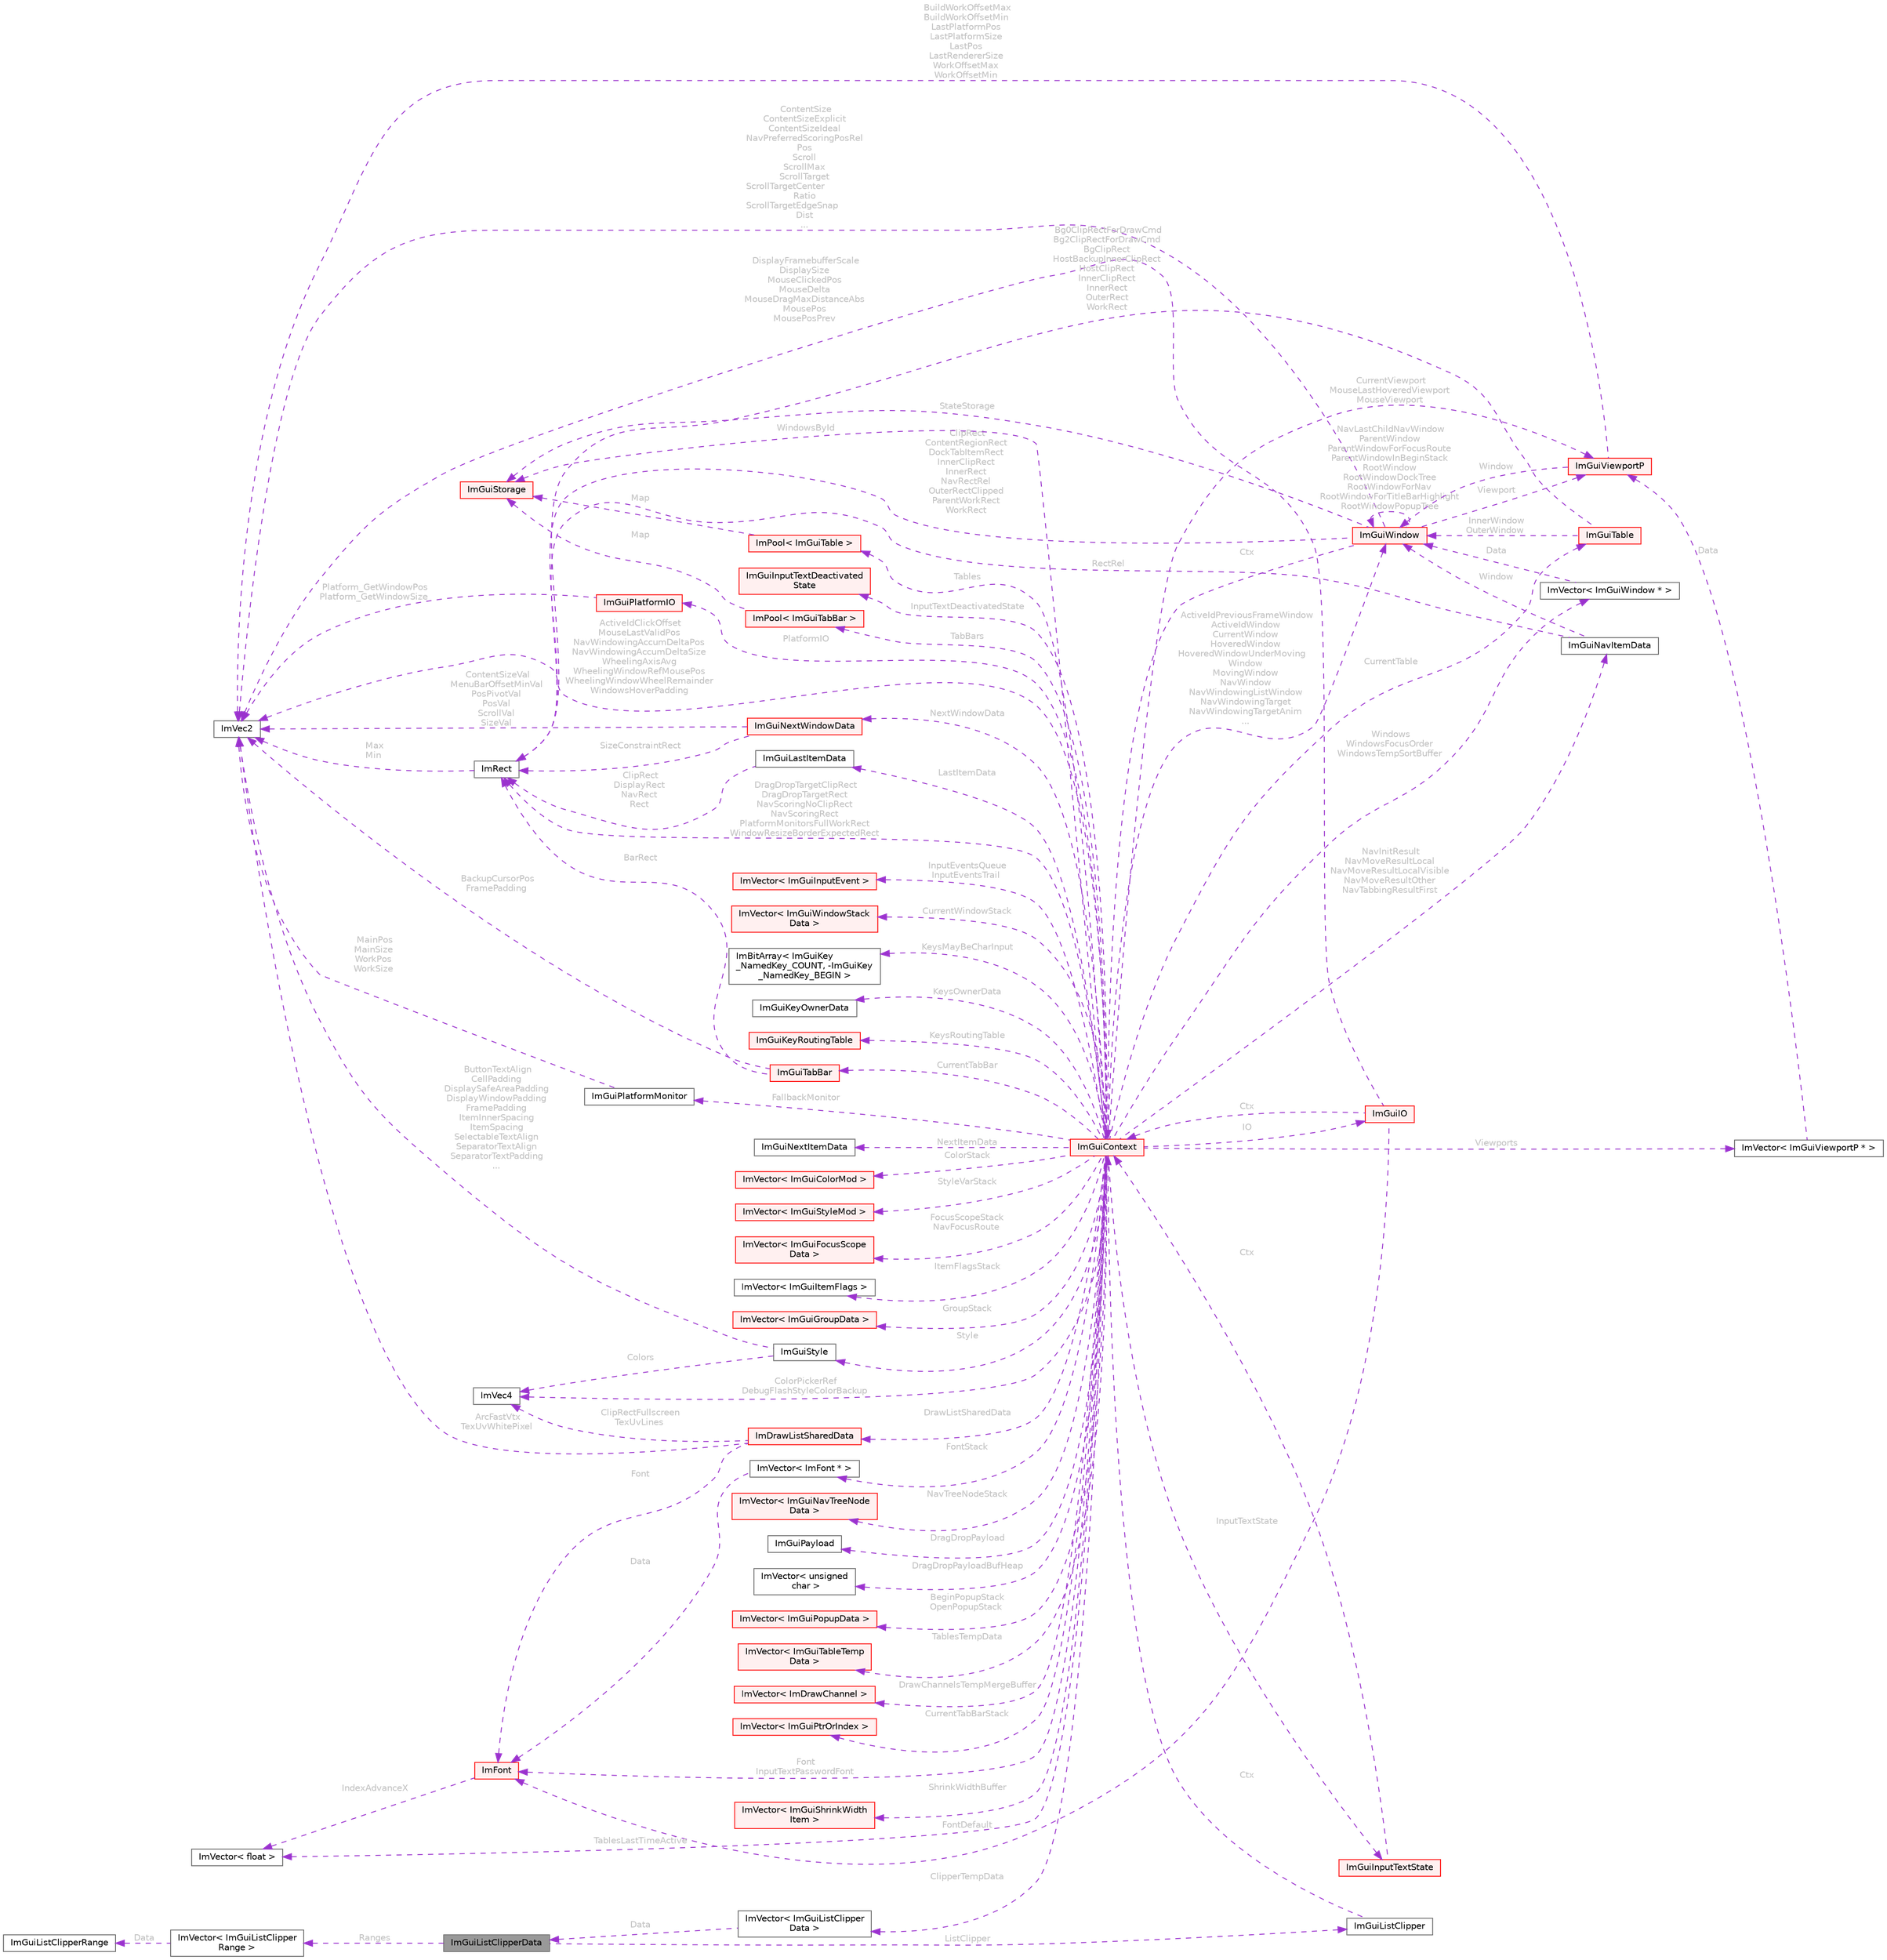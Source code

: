 digraph "ImGuiListClipperData"
{
 // LATEX_PDF_SIZE
  bgcolor="transparent";
  edge [fontname=Helvetica,fontsize=10,labelfontname=Helvetica,labelfontsize=10];
  node [fontname=Helvetica,fontsize=10,shape=box,height=0.2,width=0.4];
  rankdir="LR";
  Node1 [id="Node000001",label="ImGuiListClipperData",height=0.2,width=0.4,color="gray40", fillcolor="grey60", style="filled", fontcolor="black",tooltip=" "];
  Node2 -> Node1 [id="edge86_Node000001_Node000002",dir="back",color="darkorchid3",style="dashed",tooltip=" ",label=" ListClipper",fontcolor="grey" ];
  Node2 [id="Node000002",label="ImGuiListClipper",height=0.2,width=0.4,color="gray40", fillcolor="white", style="filled",URL="$struct_im_gui_list_clipper.html",tooltip=" "];
  Node3 -> Node2 [id="edge87_Node000002_Node000003",dir="back",color="darkorchid3",style="dashed",tooltip=" ",label=" Ctx",fontcolor="grey" ];
  Node3 [id="Node000003",label="ImGuiContext",height=0.2,width=0.4,color="red", fillcolor="#FFF0F0", style="filled",URL="$struct_im_gui_context.html",tooltip=" "];
  Node4 -> Node3 [id="edge88_Node000003_Node000004",dir="back",color="darkorchid3",style="dashed",tooltip=" ",label=" IO",fontcolor="grey" ];
  Node4 [id="Node000004",label="ImGuiIO",height=0.2,width=0.4,color="red", fillcolor="#FFF0F0", style="filled",URL="$struct_im_gui_i_o.html",tooltip=" "];
  Node5 -> Node4 [id="edge89_Node000004_Node000005",dir="back",color="darkorchid3",style="dashed",tooltip=" ",label=" DisplayFramebufferScale\nDisplaySize\nMouseClickedPos\nMouseDelta\nMouseDragMaxDistanceAbs\nMousePos\nMousePosPrev",fontcolor="grey" ];
  Node5 [id="Node000005",label="ImVec2",height=0.2,width=0.4,color="gray40", fillcolor="white", style="filled",URL="$struct_im_vec2.html",tooltip=" "];
  Node8 -> Node4 [id="edge90_Node000004_Node000008",dir="back",color="darkorchid3",style="dashed",tooltip=" ",label=" FontDefault",fontcolor="grey" ];
  Node8 [id="Node000008",label="ImFont",height=0.2,width=0.4,color="red", fillcolor="#FFF0F0", style="filled",URL="$struct_im_font.html",tooltip=" "];
  Node9 -> Node8 [id="edge91_Node000008_Node000009",dir="back",color="darkorchid3",style="dashed",tooltip=" ",label=" IndexAdvanceX",fontcolor="grey" ];
  Node9 [id="Node000009",label="ImVector\< float \>",height=0.2,width=0.4,color="gray40", fillcolor="white", style="filled",URL="$struct_im_vector.html",tooltip=" "];
  Node3 -> Node4 [id="edge92_Node000004_Node000003",dir="back",color="darkorchid3",style="dashed",tooltip=" ",label=" Ctx",fontcolor="grey" ];
  Node20 -> Node3 [id="edge93_Node000003_Node000020",dir="back",color="darkorchid3",style="dashed",tooltip=" ",label=" PlatformIO",fontcolor="grey" ];
  Node20 [id="Node000020",label="ImGuiPlatformIO",height=0.2,width=0.4,color="red", fillcolor="#FFF0F0", style="filled",URL="$struct_im_gui_platform_i_o.html",tooltip=" "];
  Node5 -> Node20 [id="edge94_Node000020_Node000005",dir="back",color="darkorchid3",style="dashed",tooltip=" ",label=" Platform_GetWindowPos\nPlatform_GetWindowSize",fontcolor="grey" ];
  Node41 -> Node3 [id="edge95_Node000003_Node000041",dir="back",color="darkorchid3",style="dashed",tooltip=" ",label=" Style",fontcolor="grey" ];
  Node41 [id="Node000041",label="ImGuiStyle",height=0.2,width=0.4,color="gray40", fillcolor="white", style="filled",URL="$struct_im_gui_style.html",tooltip=" "];
  Node5 -> Node41 [id="edge96_Node000041_Node000005",dir="back",color="darkorchid3",style="dashed",tooltip=" ",label=" ButtonTextAlign\nCellPadding\nDisplaySafeAreaPadding\nDisplayWindowPadding\nFramePadding\nItemInnerSpacing\nItemSpacing\nSelectableTextAlign\nSeparatorTextAlign\nSeparatorTextPadding\n...",fontcolor="grey" ];
  Node17 -> Node41 [id="edge97_Node000041_Node000017",dir="back",color="darkorchid3",style="dashed",tooltip=" ",label=" Colors",fontcolor="grey" ];
  Node17 [id="Node000017",label="ImVec4",height=0.2,width=0.4,color="gray40", fillcolor="white", style="filled",URL="$struct_im_vec4.html",tooltip=" "];
  Node8 -> Node3 [id="edge98_Node000003_Node000008",dir="back",color="darkorchid3",style="dashed",tooltip=" ",label=" Font\nInputTextPasswordFont",fontcolor="grey" ];
  Node33 -> Node3 [id="edge99_Node000003_Node000033",dir="back",color="darkorchid3",style="dashed",tooltip=" ",label=" DrawListSharedData",fontcolor="grey" ];
  Node33 [id="Node000033",label="ImDrawListSharedData",height=0.2,width=0.4,color="red", fillcolor="#FFF0F0", style="filled",URL="$struct_im_draw_list_shared_data.html",tooltip=" "];
  Node5 -> Node33 [id="edge100_Node000033_Node000005",dir="back",color="darkorchid3",style="dashed",tooltip=" ",label=" ArcFastVtx\nTexUvWhitePixel",fontcolor="grey" ];
  Node8 -> Node33 [id="edge101_Node000033_Node000008",dir="back",color="darkorchid3",style="dashed",tooltip=" ",label=" Font",fontcolor="grey" ];
  Node17 -> Node33 [id="edge102_Node000033_Node000017",dir="back",color="darkorchid3",style="dashed",tooltip=" ",label=" ClipRectFullscreen\nTexUvLines",fontcolor="grey" ];
  Node42 -> Node3 [id="edge103_Node000003_Node000042",dir="back",color="darkorchid3",style="dashed",tooltip=" ",label=" InputEventsQueue\nInputEventsTrail",fontcolor="grey" ];
  Node42 [id="Node000042",label="ImVector\< ImGuiInputEvent \>",height=0.2,width=0.4,color="red", fillcolor="#FFF0F0", style="filled",URL="$struct_im_vector.html",tooltip=" "];
  Node51 -> Node3 [id="edge104_Node000003_Node000051",dir="back",color="darkorchid3",style="dashed",tooltip=" ",label=" Windows\nWindowsFocusOrder\nWindowsTempSortBuffer",fontcolor="grey" ];
  Node51 [id="Node000051",label="ImVector\< ImGuiWindow * \>",height=0.2,width=0.4,color="gray40", fillcolor="white", style="filled",URL="$struct_im_vector.html",tooltip=" "];
  Node52 -> Node51 [id="edge105_Node000051_Node000052",dir="back",color="darkorchid3",style="dashed",tooltip=" ",label=" Data",fontcolor="grey" ];
  Node52 [id="Node000052",label="ImGuiWindow",height=0.2,width=0.4,color="red", fillcolor="#FFF0F0", style="filled",URL="$struct_im_gui_window.html",tooltip=" "];
  Node3 -> Node52 [id="edge106_Node000052_Node000003",dir="back",color="darkorchid3",style="dashed",tooltip=" ",label=" Ctx",fontcolor="grey" ];
  Node54 -> Node52 [id="edge107_Node000052_Node000054",dir="back",color="darkorchid3",style="dashed",tooltip=" ",label=" Viewport",fontcolor="grey" ];
  Node54 [id="Node000054",label="ImGuiViewportP",height=0.2,width=0.4,color="red", fillcolor="#FFF0F0", style="filled",URL="$struct_im_gui_viewport_p.html",tooltip=" "];
  Node52 -> Node54 [id="edge108_Node000054_Node000052",dir="back",color="darkorchid3",style="dashed",tooltip=" ",label=" Window",fontcolor="grey" ];
  Node5 -> Node54 [id="edge109_Node000054_Node000005",dir="back",color="darkorchid3",style="dashed",tooltip=" ",label=" BuildWorkOffsetMax\nBuildWorkOffsetMin\nLastPlatformPos\nLastPlatformSize\nLastPos\nLastRendererSize\nWorkOffsetMax\nWorkOffsetMin",fontcolor="grey" ];
  Node5 -> Node52 [id="edge110_Node000052_Node000005",dir="back",color="darkorchid3",style="dashed",tooltip=" ",label=" ContentSize\nContentSizeExplicit\nContentSizeIdeal\nNavPreferredScoringPosRel\nPos\nScroll\nScrollMax\nScrollTarget\nScrollTargetCenter\lRatio\nScrollTargetEdgeSnap\lDist\n...",fontcolor="grey" ];
  Node64 -> Node52 [id="edge111_Node000052_Node000064",dir="back",color="darkorchid3",style="dashed",tooltip=" ",label=" ClipRect\nContentRegionRect\nDockTabItemRect\nInnerClipRect\nInnerRect\nNavRectRel\nOuterRectClipped\nParentWorkRect\nWorkRect",fontcolor="grey" ];
  Node64 [id="Node000064",label="ImRect",height=0.2,width=0.4,color="gray40", fillcolor="white", style="filled",URL="$struct_im_rect.html",tooltip=" "];
  Node5 -> Node64 [id="edge112_Node000064_Node000005",dir="back",color="darkorchid3",style="dashed",tooltip=" ",label=" Max\nMin",fontcolor="grey" ];
  Node60 -> Node52 [id="edge113_Node000052_Node000060",dir="back",color="darkorchid3",style="dashed",tooltip=" ",label=" StateStorage",fontcolor="grey" ];
  Node60 [id="Node000060",label="ImGuiStorage",height=0.2,width=0.4,color="red", fillcolor="#FFF0F0", style="filled",URL="$struct_im_gui_storage.html",tooltip=" "];
  Node52 -> Node52 [id="edge114_Node000052_Node000052",dir="back",color="darkorchid3",style="dashed",tooltip=" ",label=" NavLastChildNavWindow\nParentWindow\nParentWindowForFocusRoute\nParentWindowInBeginStack\nRootWindow\nRootWindowDockTree\nRootWindowForNav\nRootWindowForTitleBarHighlight\nRootWindowPopupTree",fontcolor="grey" ];
  Node76 -> Node3 [id="edge115_Node000003_Node000076",dir="back",color="darkorchid3",style="dashed",tooltip=" ",label=" CurrentWindowStack",fontcolor="grey" ];
  Node76 [id="Node000076",label="ImVector\< ImGuiWindowStack\lData \>",height=0.2,width=0.4,color="red", fillcolor="#FFF0F0", style="filled",URL="$struct_im_vector.html",tooltip=" "];
  Node60 -> Node3 [id="edge116_Node000003_Node000060",dir="back",color="darkorchid3",style="dashed",tooltip=" ",label=" WindowsById",fontcolor="grey" ];
  Node5 -> Node3 [id="edge117_Node000003_Node000005",dir="back",color="darkorchid3",style="dashed",tooltip=" ",label=" ActiveIdClickOffset\nMouseLastValidPos\nNavWindowingAccumDeltaPos\nNavWindowingAccumDeltaSize\nWheelingAxisAvg\nWheelingWindowRefMousePos\nWheelingWindowWheelRemainder\nWindowsHoverPadding",fontcolor="grey" ];
  Node52 -> Node3 [id="edge118_Node000003_Node000052",dir="back",color="darkorchid3",style="dashed",tooltip=" ",label=" ActiveIdPreviousFrameWindow\nActiveIdWindow\nCurrentWindow\nHoveredWindow\nHoveredWindowUnderMoving\lWindow\nMovingWindow\nNavWindow\nNavWindowingListWindow\nNavWindowingTarget\nNavWindowingTargetAnim\n...",fontcolor="grey" ];
  Node80 -> Node3 [id="edge119_Node000003_Node000080",dir="back",color="darkorchid3",style="dashed",tooltip=" ",label=" KeysMayBeCharInput",fontcolor="grey" ];
  Node80 [id="Node000080",label="ImBitArray\< ImGuiKey\l_NamedKey_COUNT, -ImGuiKey\l_NamedKey_BEGIN \>",height=0.2,width=0.4,color="gray40", fillcolor="white", style="filled",URL="$struct_im_bit_array.html",tooltip=" "];
  Node81 -> Node3 [id="edge120_Node000003_Node000081",dir="back",color="darkorchid3",style="dashed",tooltip=" ",label=" KeysOwnerData",fontcolor="grey" ];
  Node81 [id="Node000081",label="ImGuiKeyOwnerData",height=0.2,width=0.4,color="gray40", fillcolor="white", style="filled",URL="$struct_im_gui_key_owner_data.html",tooltip=" "];
  Node82 -> Node3 [id="edge121_Node000003_Node000082",dir="back",color="darkorchid3",style="dashed",tooltip=" ",label=" KeysRoutingTable",fontcolor="grey" ];
  Node82 [id="Node000082",label="ImGuiKeyRoutingTable",height=0.2,width=0.4,color="red", fillcolor="#FFF0F0", style="filled",URL="$struct_im_gui_key_routing_table.html",tooltip=" "];
  Node85 -> Node3 [id="edge122_Node000003_Node000085",dir="back",color="darkorchid3",style="dashed",tooltip=" ",label=" NextItemData",fontcolor="grey" ];
  Node85 [id="Node000085",label="ImGuiNextItemData",height=0.2,width=0.4,color="gray40", fillcolor="white", style="filled",URL="$struct_im_gui_next_item_data.html",tooltip=" "];
  Node78 -> Node3 [id="edge123_Node000003_Node000078",dir="back",color="darkorchid3",style="dashed",tooltip=" ",label=" LastItemData",fontcolor="grey" ];
  Node78 [id="Node000078",label="ImGuiLastItemData",height=0.2,width=0.4,color="gray40", fillcolor="white", style="filled",URL="$struct_im_gui_last_item_data.html",tooltip=" "];
  Node64 -> Node78 [id="edge124_Node000078_Node000064",dir="back",color="darkorchid3",style="dashed",tooltip=" ",label=" ClipRect\nDisplayRect\nNavRect\nRect",fontcolor="grey" ];
  Node86 -> Node3 [id="edge125_Node000003_Node000086",dir="back",color="darkorchid3",style="dashed",tooltip=" ",label=" NextWindowData",fontcolor="grey" ];
  Node86 [id="Node000086",label="ImGuiNextWindowData",height=0.2,width=0.4,color="red", fillcolor="#FFF0F0", style="filled",URL="$struct_im_gui_next_window_data.html",tooltip=" "];
  Node5 -> Node86 [id="edge126_Node000086_Node000005",dir="back",color="darkorchid3",style="dashed",tooltip=" ",label=" ContentSizeVal\nMenuBarOffsetMinVal\nPosPivotVal\nPosVal\nScrollVal\nSizeVal",fontcolor="grey" ];
  Node64 -> Node86 [id="edge127_Node000086_Node000064",dir="back",color="darkorchid3",style="dashed",tooltip=" ",label=" SizeConstraintRect",fontcolor="grey" ];
  Node88 -> Node3 [id="edge128_Node000003_Node000088",dir="back",color="darkorchid3",style="dashed",tooltip=" ",label=" ColorStack",fontcolor="grey" ];
  Node88 [id="Node000088",label="ImVector\< ImGuiColorMod \>",height=0.2,width=0.4,color="red", fillcolor="#FFF0F0", style="filled",URL="$struct_im_vector.html",tooltip=" "];
  Node90 -> Node3 [id="edge129_Node000003_Node000090",dir="back",color="darkorchid3",style="dashed",tooltip=" ",label=" StyleVarStack",fontcolor="grey" ];
  Node90 [id="Node000090",label="ImVector\< ImGuiStyleMod \>",height=0.2,width=0.4,color="red", fillcolor="#FFF0F0", style="filled",URL="$struct_im_vector.html",tooltip=" "];
  Node7 -> Node3 [id="edge130_Node000003_Node000007",dir="back",color="darkorchid3",style="dashed",tooltip=" ",label=" FontStack",fontcolor="grey" ];
  Node7 [id="Node000007",label="ImVector\< ImFont * \>",height=0.2,width=0.4,color="gray40", fillcolor="white", style="filled",URL="$struct_im_vector.html",tooltip=" "];
  Node8 -> Node7 [id="edge131_Node000007_Node000008",dir="back",color="darkorchid3",style="dashed",tooltip=" ",label=" Data",fontcolor="grey" ];
  Node92 -> Node3 [id="edge132_Node000003_Node000092",dir="back",color="darkorchid3",style="dashed",tooltip=" ",label=" FocusScopeStack\nNavFocusRoute",fontcolor="grey" ];
  Node92 [id="Node000092",label="ImVector\< ImGuiFocusScope\lData \>",height=0.2,width=0.4,color="red", fillcolor="#FFF0F0", style="filled",URL="$struct_im_vector.html",tooltip=" "];
  Node94 -> Node3 [id="edge133_Node000003_Node000094",dir="back",color="darkorchid3",style="dashed",tooltip=" ",label=" ItemFlagsStack",fontcolor="grey" ];
  Node94 [id="Node000094",label="ImVector\< ImGuiItemFlags \>",height=0.2,width=0.4,color="gray40", fillcolor="white", style="filled",URL="$struct_im_vector.html",tooltip=" "];
  Node95 -> Node3 [id="edge134_Node000003_Node000095",dir="back",color="darkorchid3",style="dashed",tooltip=" ",label=" GroupStack",fontcolor="grey" ];
  Node95 [id="Node000095",label="ImVector\< ImGuiGroupData \>",height=0.2,width=0.4,color="red", fillcolor="#FFF0F0", style="filled",URL="$struct_im_vector.html",tooltip=" "];
  Node97 -> Node3 [id="edge135_Node000003_Node000097",dir="back",color="darkorchid3",style="dashed",tooltip=" ",label=" BeginPopupStack\nOpenPopupStack",fontcolor="grey" ];
  Node97 [id="Node000097",label="ImVector\< ImGuiPopupData \>",height=0.2,width=0.4,color="red", fillcolor="#FFF0F0", style="filled",URL="$struct_im_vector.html",tooltip=" "];
  Node99 -> Node3 [id="edge136_Node000003_Node000099",dir="back",color="darkorchid3",style="dashed",tooltip=" ",label=" NavTreeNodeStack",fontcolor="grey" ];
  Node99 [id="Node000099",label="ImVector\< ImGuiNavTreeNode\lData \>",height=0.2,width=0.4,color="red", fillcolor="#FFF0F0", style="filled",URL="$struct_im_vector.html",tooltip=" "];
  Node101 -> Node3 [id="edge137_Node000003_Node000101",dir="back",color="darkorchid3",style="dashed",tooltip=" ",label=" Viewports",fontcolor="grey" ];
  Node101 [id="Node000101",label="ImVector\< ImGuiViewportP * \>",height=0.2,width=0.4,color="gray40", fillcolor="white", style="filled",URL="$struct_im_vector.html",tooltip=" "];
  Node54 -> Node101 [id="edge138_Node000101_Node000054",dir="back",color="darkorchid3",style="dashed",tooltip=" ",label=" Data",fontcolor="grey" ];
  Node54 -> Node3 [id="edge139_Node000003_Node000054",dir="back",color="darkorchid3",style="dashed",tooltip=" ",label=" CurrentViewport\nMouseLastHoveredViewport\nMouseViewport",fontcolor="grey" ];
  Node22 -> Node3 [id="edge140_Node000003_Node000022",dir="back",color="darkorchid3",style="dashed",tooltip=" ",label=" FallbackMonitor",fontcolor="grey" ];
  Node22 [id="Node000022",label="ImGuiPlatformMonitor",height=0.2,width=0.4,color="gray40", fillcolor="white", style="filled",URL="$struct_im_gui_platform_monitor.html",tooltip=" "];
  Node5 -> Node22 [id="edge141_Node000022_Node000005",dir="back",color="darkorchid3",style="dashed",tooltip=" ",label=" MainPos\nMainSize\nWorkPos\nWorkSize",fontcolor="grey" ];
  Node64 -> Node3 [id="edge142_Node000003_Node000064",dir="back",color="darkorchid3",style="dashed",tooltip=" ",label=" DragDropTargetClipRect\nDragDropTargetRect\nNavScoringNoClipRect\nNavScoringRect\nPlatformMonitorsFullWorkRect\nWindowResizeBorderExpectedRect",fontcolor="grey" ];
  Node102 -> Node3 [id="edge143_Node000003_Node000102",dir="back",color="darkorchid3",style="dashed",tooltip=" ",label=" NavInitResult\nNavMoveResultLocal\nNavMoveResultLocalVisible\nNavMoveResultOther\nNavTabbingResultFirst",fontcolor="grey" ];
  Node102 [id="Node000102",label="ImGuiNavItemData",height=0.2,width=0.4,color="gray40", fillcolor="white", style="filled",URL="$struct_im_gui_nav_item_data.html",tooltip=" "];
  Node52 -> Node102 [id="edge144_Node000102_Node000052",dir="back",color="darkorchid3",style="dashed",tooltip=" ",label=" Window",fontcolor="grey" ];
  Node64 -> Node102 [id="edge145_Node000102_Node000064",dir="back",color="darkorchid3",style="dashed",tooltip=" ",label=" RectRel",fontcolor="grey" ];
  Node103 -> Node3 [id="edge146_Node000003_Node000103",dir="back",color="darkorchid3",style="dashed",tooltip=" ",label=" DragDropPayload",fontcolor="grey" ];
  Node103 [id="Node000103",label="ImGuiPayload",height=0.2,width=0.4,color="gray40", fillcolor="white", style="filled",URL="$struct_im_gui_payload.html",tooltip=" "];
  Node104 -> Node3 [id="edge147_Node000003_Node000104",dir="back",color="darkorchid3",style="dashed",tooltip=" ",label=" DragDropPayloadBufHeap",fontcolor="grey" ];
  Node104 [id="Node000104",label="ImVector\< unsigned\l char \>",height=0.2,width=0.4,color="gray40", fillcolor="white", style="filled",URL="$struct_im_vector.html",tooltip=" "];
  Node105 -> Node3 [id="edge148_Node000003_Node000105",dir="back",color="darkorchid3",style="dashed",tooltip=" ",label=" ClipperTempData",fontcolor="grey" ];
  Node105 [id="Node000105",label="ImVector\< ImGuiListClipper\lData \>",height=0.2,width=0.4,color="gray40", fillcolor="white", style="filled",URL="$struct_im_vector.html",tooltip=" "];
  Node1 -> Node105 [id="edge149_Node000105_Node000001",dir="back",color="darkorchid3",style="dashed",tooltip=" ",label=" Data",fontcolor="grey" ];
  Node106 -> Node3 [id="edge150_Node000003_Node000106",dir="back",color="darkorchid3",style="dashed",tooltip=" ",label=" CurrentTable",fontcolor="grey" ];
  Node106 [id="Node000106",label="ImGuiTable",height=0.2,width=0.4,color="red", fillcolor="#FFF0F0", style="filled",URL="$struct_im_gui_table.html",tooltip=" "];
  Node64 -> Node106 [id="edge151_Node000106_Node000064",dir="back",color="darkorchid3",style="dashed",tooltip=" ",label=" Bg0ClipRectForDrawCmd\nBg2ClipRectForDrawCmd\nBgClipRect\nHostBackupInnerClipRect\nHostClipRect\nInnerClipRect\nInnerRect\nOuterRect\nWorkRect",fontcolor="grey" ];
  Node52 -> Node106 [id="edge152_Node000106_Node000052",dir="back",color="darkorchid3",style="dashed",tooltip=" ",label=" InnerWindow\nOuterWindow",fontcolor="grey" ];
  Node118 -> Node3 [id="edge153_Node000003_Node000118",dir="back",color="darkorchid3",style="dashed",tooltip=" ",label=" TablesTempData",fontcolor="grey" ];
  Node118 [id="Node000118",label="ImVector\< ImGuiTableTemp\lData \>",height=0.2,width=0.4,color="red", fillcolor="#FFF0F0", style="filled",URL="$struct_im_vector.html",tooltip=" "];
  Node119 -> Node3 [id="edge154_Node000003_Node000119",dir="back",color="darkorchid3",style="dashed",tooltip=" ",label=" Tables",fontcolor="grey" ];
  Node119 [id="Node000119",label="ImPool\< ImGuiTable \>",height=0.2,width=0.4,color="red", fillcolor="#FFF0F0", style="filled",URL="$struct_im_pool.html",tooltip=" "];
  Node60 -> Node119 [id="edge155_Node000119_Node000060",dir="back",color="darkorchid3",style="dashed",tooltip=" ",label=" Map",fontcolor="grey" ];
  Node9 -> Node3 [id="edge156_Node000003_Node000009",dir="back",color="darkorchid3",style="dashed",tooltip=" ",label=" TablesLastTimeActive",fontcolor="grey" ];
  Node39 -> Node3 [id="edge157_Node000003_Node000039",dir="back",color="darkorchid3",style="dashed",tooltip=" ",label=" DrawChannelsTempMergeBuffer",fontcolor="grey" ];
  Node39 [id="Node000039",label="ImVector\< ImDrawChannel \>",height=0.2,width=0.4,color="red", fillcolor="#FFF0F0", style="filled",URL="$struct_im_vector.html",tooltip=" "];
  Node71 -> Node3 [id="edge158_Node000003_Node000071",dir="back",color="darkorchid3",style="dashed",tooltip=" ",label=" CurrentTabBar",fontcolor="grey" ];
  Node71 [id="Node000071",label="ImGuiTabBar",height=0.2,width=0.4,color="red", fillcolor="#FFF0F0", style="filled",URL="$struct_im_gui_tab_bar.html",tooltip=" "];
  Node64 -> Node71 [id="edge159_Node000071_Node000064",dir="back",color="darkorchid3",style="dashed",tooltip=" ",label=" BarRect",fontcolor="grey" ];
  Node5 -> Node71 [id="edge160_Node000071_Node000005",dir="back",color="darkorchid3",style="dashed",tooltip=" ",label=" BackupCursorPos\nFramePadding",fontcolor="grey" ];
  Node121 -> Node3 [id="edge161_Node000003_Node000121",dir="back",color="darkorchid3",style="dashed",tooltip=" ",label=" TabBars",fontcolor="grey" ];
  Node121 [id="Node000121",label="ImPool\< ImGuiTabBar \>",height=0.2,width=0.4,color="red", fillcolor="#FFF0F0", style="filled",URL="$struct_im_pool.html",tooltip=" "];
  Node60 -> Node121 [id="edge162_Node000121_Node000060",dir="back",color="darkorchid3",style="dashed",tooltip=" ",label=" Map",fontcolor="grey" ];
  Node123 -> Node3 [id="edge163_Node000003_Node000123",dir="back",color="darkorchid3",style="dashed",tooltip=" ",label=" CurrentTabBarStack",fontcolor="grey" ];
  Node123 [id="Node000123",label="ImVector\< ImGuiPtrOrIndex \>",height=0.2,width=0.4,color="red", fillcolor="#FFF0F0", style="filled",URL="$struct_im_vector.html",tooltip=" "];
  Node125 -> Node3 [id="edge164_Node000003_Node000125",dir="back",color="darkorchid3",style="dashed",tooltip=" ",label=" ShrinkWidthBuffer",fontcolor="grey" ];
  Node125 [id="Node000125",label="ImVector\< ImGuiShrinkWidth\lItem \>",height=0.2,width=0.4,color="red", fillcolor="#FFF0F0", style="filled",URL="$struct_im_vector.html",tooltip=" "];
  Node127 -> Node3 [id="edge165_Node000003_Node000127",dir="back",color="darkorchid3",style="dashed",tooltip=" ",label=" InputTextState",fontcolor="grey" ];
  Node127 [id="Node000127",label="ImGuiInputTextState",height=0.2,width=0.4,color="red", fillcolor="#FFF0F0", style="filled",URL="$struct_im_gui_input_text_state.html",tooltip=" "];
  Node3 -> Node127 [id="edge166_Node000127_Node000003",dir="back",color="darkorchid3",style="dashed",tooltip=" ",label=" Ctx",fontcolor="grey" ];
  Node128 -> Node3 [id="edge167_Node000003_Node000128",dir="back",color="darkorchid3",style="dashed",tooltip=" ",label=" InputTextDeactivatedState",fontcolor="grey" ];
  Node128 [id="Node000128",label="ImGuiInputTextDeactivated\lState",height=0.2,width=0.4,color="red", fillcolor="#FFF0F0", style="filled",URL="$struct_im_gui_input_text_deactivated_state.html",tooltip=" "];
  Node17 -> Node3 [id="edge168_Node000003_Node000017",dir="back",color="darkorchid3",style="dashed",tooltip=" ",label=" ColorPickerRef\nDebugFlashStyleColorBackup",fontcolor="grey" ];
  Node152 -> Node1 [id="edge169_Node000001_Node000152",dir="back",color="darkorchid3",style="dashed",tooltip=" ",label=" Ranges",fontcolor="grey" ];
  Node152 [id="Node000152",label="ImVector\< ImGuiListClipper\lRange \>",height=0.2,width=0.4,color="gray40", fillcolor="white", style="filled",URL="$struct_im_vector.html",tooltip=" "];
  Node153 -> Node152 [id="edge170_Node000152_Node000153",dir="back",color="darkorchid3",style="dashed",tooltip=" ",label=" Data",fontcolor="grey" ];
  Node153 [id="Node000153",label="ImGuiListClipperRange",height=0.2,width=0.4,color="gray40", fillcolor="white", style="filled",URL="$struct_im_gui_list_clipper_range.html",tooltip=" "];
}
